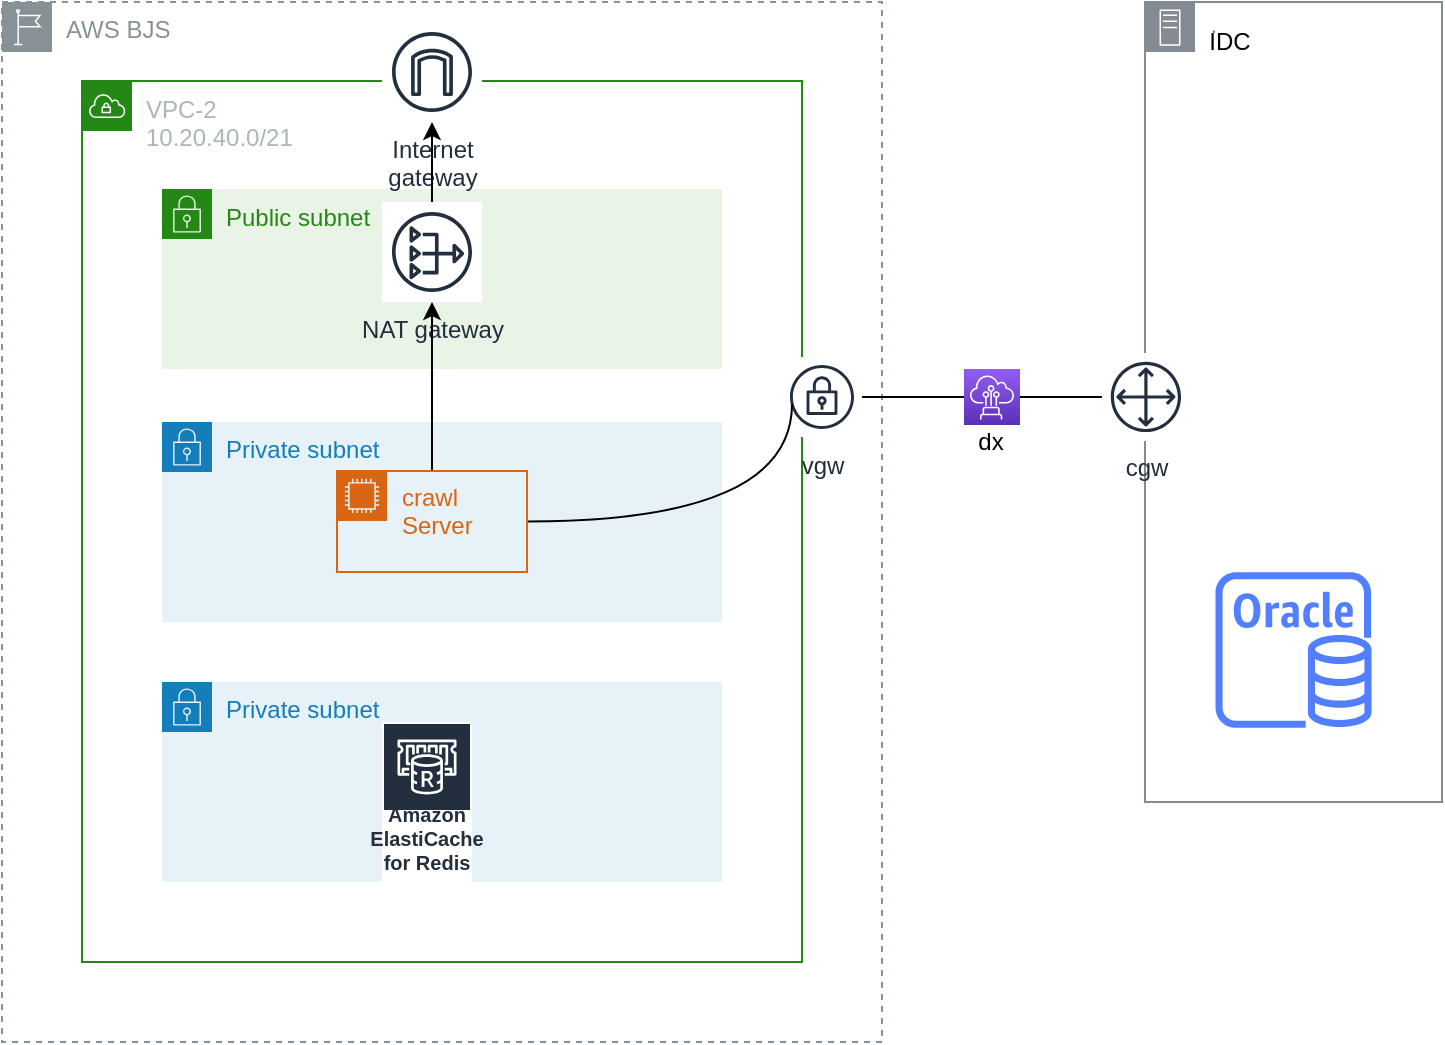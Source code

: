 <mxfile version="15.6.1" type="github">
  <diagram id="Yk6t9v-q_GspNquAsi5I" name="Page-1">
    <mxGraphModel dx="942" dy="600" grid="1" gridSize="10" guides="1" tooltips="1" connect="1" arrows="1" fold="1" page="1" pageScale="1" pageWidth="827" pageHeight="1169" math="0" shadow="0">
      <root>
        <mxCell id="0" />
        <mxCell id="1" parent="0" />
        <mxCell id="BR9eqy4Dcbu-qg9SR92N-37" value="·" style="outlineConnect=0;gradientColor=none;html=1;whiteSpace=wrap;fontSize=12;fontStyle=0;shape=mxgraph.aws4.group;grIcon=mxgraph.aws4.group_on_premise;strokeColor=#858B94;fillColor=none;verticalAlign=top;align=left;spacingLeft=30;fontColor=#858B94;dashed=0;" parent="1" vertex="1">
          <mxGeometry x="611.5" y="40" width="148.5" height="400" as="geometry" />
        </mxCell>
        <mxCell id="BR9eqy4Dcbu-qg9SR92N-1" value="AWS BJS" style="outlineConnect=0;gradientColor=none;html=1;whiteSpace=wrap;fontSize=12;fontStyle=0;shape=mxgraph.aws4.group;grIcon=mxgraph.aws4.group_region;strokeColor=#879196;fillColor=none;verticalAlign=top;align=left;spacingLeft=30;fontColor=#879196;dashed=1;" parent="1" vertex="1">
          <mxGeometry x="40" y="40" width="440" height="520" as="geometry" />
        </mxCell>
        <mxCell id="BR9eqy4Dcbu-qg9SR92N-7" value="VPC-2&lt;br&gt;10.20.40.0/21" style="points=[[0,0],[0.25,0],[0.5,0],[0.75,0],[1,0],[1,0.25],[1,0.5],[1,0.75],[1,1],[0.75,1],[0.5,1],[0.25,1],[0,1],[0,0.75],[0,0.5],[0,0.25]];outlineConnect=0;gradientColor=none;html=1;whiteSpace=wrap;fontSize=12;fontStyle=0;shape=mxgraph.aws4.group;grIcon=mxgraph.aws4.group_vpc;strokeColor=#248814;fillColor=none;verticalAlign=top;align=left;spacingLeft=30;fontColor=#AAB7B8;dashed=0;" parent="1" vertex="1">
          <mxGeometry x="80" y="79.5" width="360" height="440.5" as="geometry" />
        </mxCell>
        <mxCell id="BR9eqy4Dcbu-qg9SR92N-32" value="" style="orthogonalLoop=1;jettySize=auto;html=1;strokeColor=none;" parent="1" source="BR9eqy4Dcbu-qg9SR92N-13" target="BR9eqy4Dcbu-qg9SR92N-25" edge="1">
          <mxGeometry relative="1" as="geometry" />
        </mxCell>
        <mxCell id="BR9eqy4Dcbu-qg9SR92N-35" value="" style="edgeStyle=none;orthogonalLoop=1;jettySize=auto;html=1;endArrow=none;endFill=0;" parent="1" source="BR9eqy4Dcbu-qg9SR92N-13" target="BR9eqy4Dcbu-qg9SR92N-25" edge="1">
          <mxGeometry relative="1" as="geometry" />
        </mxCell>
        <mxCell id="BR9eqy4Dcbu-qg9SR92N-13" value="vgw" style="outlineConnect=0;fontColor=#232F3E;gradientColor=none;strokeColor=#232F3E;fillColor=#ffffff;dashed=0;verticalLabelPosition=bottom;verticalAlign=top;align=center;html=1;fontSize=12;fontStyle=0;aspect=fixed;shape=mxgraph.aws4.resourceIcon;resIcon=mxgraph.aws4.vpn_gateway;" parent="1" vertex="1">
          <mxGeometry x="430" y="217.5" width="40" height="40" as="geometry" />
        </mxCell>
        <mxCell id="BR9eqy4Dcbu-qg9SR92N-36" value="" style="edgeStyle=none;orthogonalLoop=1;jettySize=auto;html=1;endArrow=none;endFill=0;" parent="1" source="BR9eqy4Dcbu-qg9SR92N-18" target="BR9eqy4Dcbu-qg9SR92N-25" edge="1">
          <mxGeometry relative="1" as="geometry" />
        </mxCell>
        <mxCell id="BR9eqy4Dcbu-qg9SR92N-18" value="cgw" style="outlineConnect=0;fontColor=#232F3E;gradientColor=none;strokeColor=#232F3E;fillColor=#ffffff;verticalLabelPosition=bottom;verticalAlign=top;align=center;html=1;fontSize=12;fontStyle=0;aspect=fixed;shape=mxgraph.aws4.resourceIcon;resIcon=mxgraph.aws4.customer_gateway;" parent="1" vertex="1">
          <mxGeometry x="590" y="215.54" width="43.91" height="43.91" as="geometry" />
        </mxCell>
        <mxCell id="BR9eqy4Dcbu-qg9SR92N-25" value="" style="points=[[0,0,0],[0.25,0,0],[0.5,0,0],[0.75,0,0],[1,0,0],[0,1,0],[0.25,1,0],[0.5,1,0],[0.75,1,0],[1,1,0],[0,0.25,0],[0,0.5,0],[0,0.75,0],[1,0.25,0],[1,0.5,0],[1,0.75,0]];outlineConnect=0;fontColor=#232F3E;gradientColor=#945DF2;gradientDirection=north;fillColor=#5A30B5;strokeColor=#ffffff;dashed=0;verticalLabelPosition=bottom;verticalAlign=top;align=center;html=1;fontSize=12;fontStyle=0;aspect=fixed;shape=mxgraph.aws4.resourceIcon;resIcon=mxgraph.aws4.direct_connect;" parent="1" vertex="1">
          <mxGeometry x="521" y="223.5" width="28" height="28" as="geometry" />
        </mxCell>
        <mxCell id="BR9eqy4Dcbu-qg9SR92N-38" value="dx" style="text;html=1;align=center;verticalAlign=middle;resizable=0;points=[];autosize=1;strokeColor=none;" parent="1" vertex="1">
          <mxGeometry x="519" y="250" width="30" height="20" as="geometry" />
        </mxCell>
        <mxCell id="537Jsp8l8VRUOBUdNGrK-15" value="IDC" style="text;html=1;strokeColor=none;fillColor=none;align=center;verticalAlign=middle;whiteSpace=wrap;rounded=0;" parent="1" vertex="1">
          <mxGeometry x="633.91" y="50" width="40" height="20" as="geometry" />
        </mxCell>
        <mxCell id="JGFHLuElw2-2O4ALlyM0-1" value="Public subnet" style="points=[[0,0],[0.25,0],[0.5,0],[0.75,0],[1,0],[1,0.25],[1,0.5],[1,0.75],[1,1],[0.75,1],[0.5,1],[0.25,1],[0,1],[0,0.75],[0,0.5],[0,0.25]];outlineConnect=0;gradientColor=none;html=1;whiteSpace=wrap;fontSize=12;fontStyle=0;shape=mxgraph.aws4.group;grIcon=mxgraph.aws4.group_security_group;grStroke=0;strokeColor=#248814;fillColor=#E9F3E6;verticalAlign=top;align=left;spacingLeft=30;fontColor=#248814;dashed=0;" vertex="1" parent="1">
          <mxGeometry x="120" y="133.5" width="280" height="90" as="geometry" />
        </mxCell>
        <mxCell id="JGFHLuElw2-2O4ALlyM0-2" value="Internet&#xa;gateway" style="sketch=0;outlineConnect=0;fontColor=#232F3E;gradientColor=none;strokeColor=#232F3E;fillColor=#ffffff;dashed=0;verticalLabelPosition=bottom;verticalAlign=top;align=center;html=1;fontSize=12;fontStyle=0;aspect=fixed;shape=mxgraph.aws4.resourceIcon;resIcon=mxgraph.aws4.internet_gateway;" vertex="1" parent="1">
          <mxGeometry x="230" y="50" width="50" height="50" as="geometry" />
        </mxCell>
        <mxCell id="JGFHLuElw2-2O4ALlyM0-5" value="" style="edgeStyle=orthogonalEdgeStyle;rounded=0;orthogonalLoop=1;jettySize=auto;html=1;" edge="1" parent="1" source="JGFHLuElw2-2O4ALlyM0-3" target="JGFHLuElw2-2O4ALlyM0-2">
          <mxGeometry relative="1" as="geometry" />
        </mxCell>
        <mxCell id="JGFHLuElw2-2O4ALlyM0-3" value="NAT gateway" style="sketch=0;outlineConnect=0;fontColor=#232F3E;gradientColor=none;strokeColor=#232F3E;fillColor=#ffffff;dashed=0;verticalLabelPosition=bottom;verticalAlign=top;align=center;html=1;fontSize=12;fontStyle=0;aspect=fixed;shape=mxgraph.aws4.resourceIcon;resIcon=mxgraph.aws4.nat_gateway;" vertex="1" parent="1">
          <mxGeometry x="230" y="140" width="50" height="50" as="geometry" />
        </mxCell>
        <mxCell id="JGFHLuElw2-2O4ALlyM0-6" value="Private subnet" style="points=[[0,0],[0.25,0],[0.5,0],[0.75,0],[1,0],[1,0.25],[1,0.5],[1,0.75],[1,1],[0.75,1],[0.5,1],[0.25,1],[0,1],[0,0.75],[0,0.5],[0,0.25]];outlineConnect=0;gradientColor=none;html=1;whiteSpace=wrap;fontSize=12;fontStyle=0;shape=mxgraph.aws4.group;grIcon=mxgraph.aws4.group_security_group;grStroke=0;strokeColor=#147EBA;fillColor=#E6F2F8;verticalAlign=top;align=left;spacingLeft=30;fontColor=#147EBA;dashed=0;" vertex="1" parent="1">
          <mxGeometry x="120" y="250" width="280" height="100" as="geometry" />
        </mxCell>
        <mxCell id="JGFHLuElw2-2O4ALlyM0-8" value="" style="edgeStyle=orthogonalEdgeStyle;rounded=0;orthogonalLoop=1;jettySize=auto;html=1;" edge="1" parent="1" source="JGFHLuElw2-2O4ALlyM0-7" target="JGFHLuElw2-2O4ALlyM0-3">
          <mxGeometry relative="1" as="geometry" />
        </mxCell>
        <mxCell id="JGFHLuElw2-2O4ALlyM0-12" style="edgeStyle=orthogonalEdgeStyle;curved=1;rounded=0;orthogonalLoop=1;jettySize=auto;html=1;exitX=1;exitY=0.5;exitDx=0;exitDy=0;entryX=0.125;entryY=0.588;entryDx=0;entryDy=0;entryPerimeter=0;endArrow=none;endFill=0;" edge="1" parent="1" source="JGFHLuElw2-2O4ALlyM0-7" target="BR9eqy4Dcbu-qg9SR92N-13">
          <mxGeometry relative="1" as="geometry" />
        </mxCell>
        <mxCell id="JGFHLuElw2-2O4ALlyM0-7" value="crawl Server" style="points=[[0,0],[0.25,0],[0.5,0],[0.75,0],[1,0],[1,0.25],[1,0.5],[1,0.75],[1,1],[0.75,1],[0.5,1],[0.25,1],[0,1],[0,0.75],[0,0.5],[0,0.25]];outlineConnect=0;gradientColor=none;html=1;whiteSpace=wrap;fontSize=12;fontStyle=0;shape=mxgraph.aws4.group;grIcon=mxgraph.aws4.group_ec2_instance_contents;strokeColor=#D86613;fillColor=none;verticalAlign=top;align=left;spacingLeft=30;fontColor=#D86613;dashed=0;" vertex="1" parent="1">
          <mxGeometry x="207.5" y="274.48" width="95" height="50.55" as="geometry" />
        </mxCell>
        <mxCell id="JGFHLuElw2-2O4ALlyM0-9" value="Private subnet" style="points=[[0,0],[0.25,0],[0.5,0],[0.75,0],[1,0],[1,0.25],[1,0.5],[1,0.75],[1,1],[0.75,1],[0.5,1],[0.25,1],[0,1],[0,0.75],[0,0.5],[0,0.25]];outlineConnect=0;gradientColor=none;html=1;whiteSpace=wrap;fontSize=12;fontStyle=0;shape=mxgraph.aws4.group;grIcon=mxgraph.aws4.group_security_group;grStroke=0;strokeColor=#147EBA;fillColor=#E6F2F8;verticalAlign=top;align=left;spacingLeft=30;fontColor=#147EBA;dashed=0;" vertex="1" parent="1">
          <mxGeometry x="120" y="380" width="280" height="100" as="geometry" />
        </mxCell>
        <mxCell id="JGFHLuElw2-2O4ALlyM0-10" value="Amazon ElastiCache for Redis" style="sketch=0;outlineConnect=0;fontColor=#232F3E;gradientColor=none;strokeColor=#ffffff;fillColor=#232F3E;dashed=0;verticalLabelPosition=middle;verticalAlign=bottom;align=center;html=1;whiteSpace=wrap;fontSize=10;fontStyle=1;spacing=3;shape=mxgraph.aws4.productIcon;prIcon=mxgraph.aws4.elasticache_for_redis;" vertex="1" parent="1">
          <mxGeometry x="230" y="400" width="45" height="80" as="geometry" />
        </mxCell>
        <mxCell id="JGFHLuElw2-2O4ALlyM0-11" value="" style="sketch=0;outlineConnect=0;fontColor=#232F3E;gradientColor=none;fillColor=#527FFF;strokeColor=none;dashed=0;verticalLabelPosition=bottom;verticalAlign=top;align=center;html=1;fontSize=12;fontStyle=0;aspect=fixed;pointerEvents=1;shape=mxgraph.aws4.rds_oracle_instance;" vertex="1" parent="1">
          <mxGeometry x="646.75" y="325.03" width="78" height="78" as="geometry" />
        </mxCell>
      </root>
    </mxGraphModel>
  </diagram>
</mxfile>
